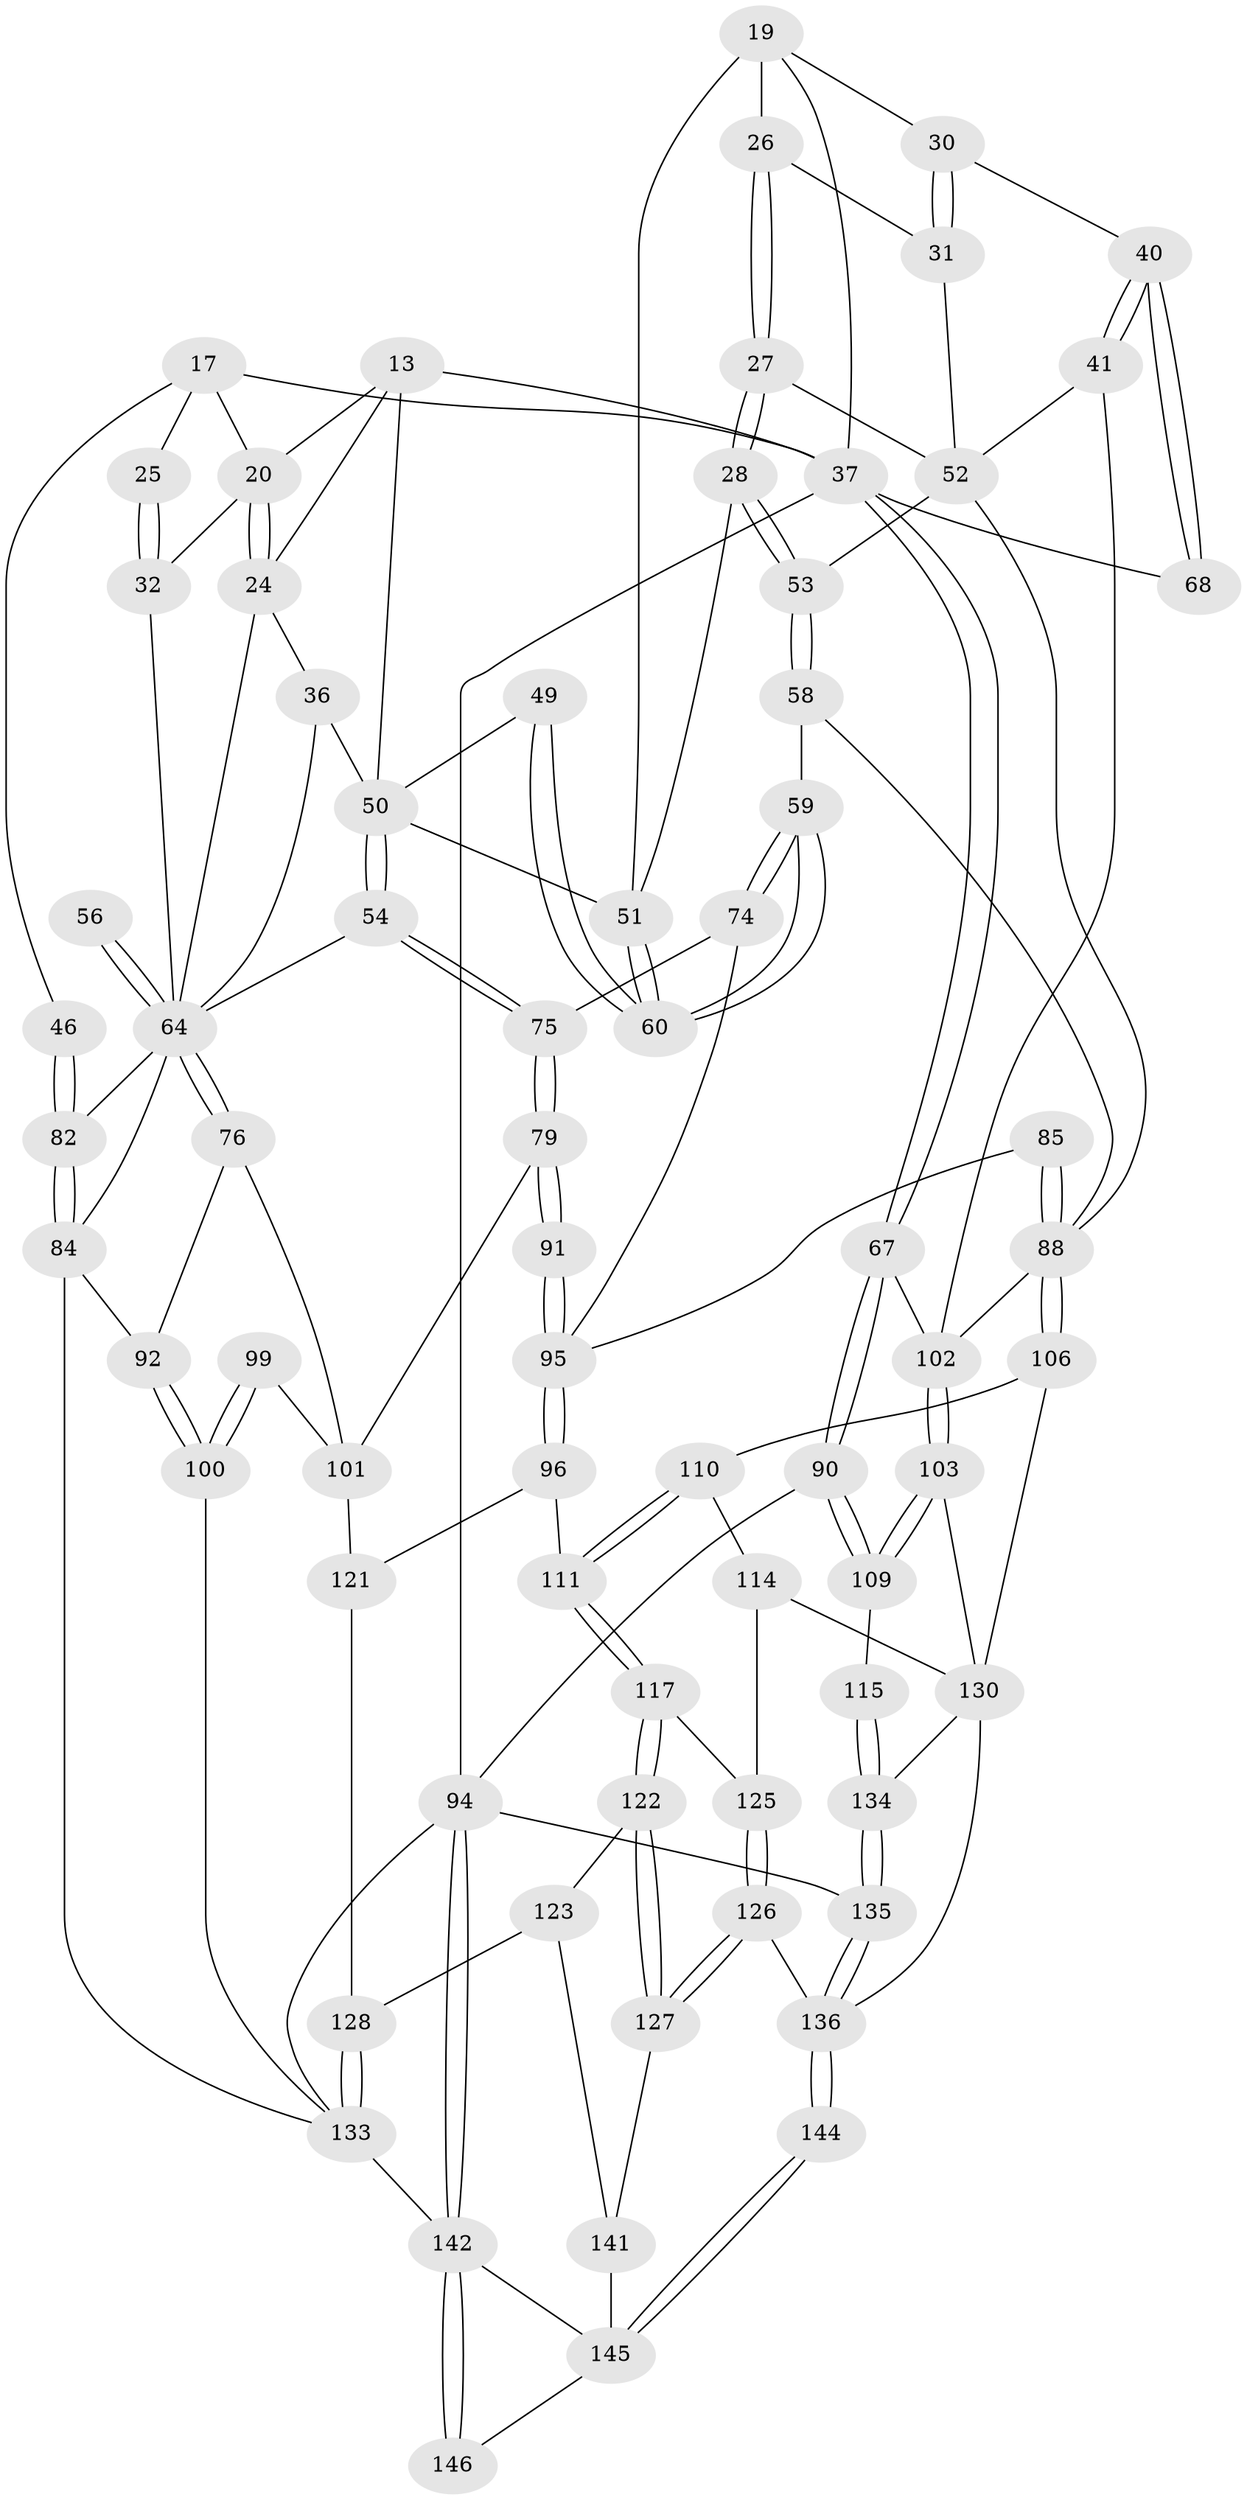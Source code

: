 // original degree distribution, {3: 0.02054794520547945, 6: 0.2191780821917808, 5: 0.541095890410959, 4: 0.2191780821917808}
// Generated by graph-tools (version 1.1) at 2025/00/03/09/25 05:00:28]
// undirected, 73 vertices, 166 edges
graph export_dot {
graph [start="1"]
  node [color=gray90,style=filled];
  13 [pos="+0.16110307673352864+0",super="+12"];
  17 [pos="+0+0.09934786298729885",super="+16"];
  19 [pos="+0.7755557748935309+0.04105503336860393",super="+2+7"];
  20 [pos="+0.14089940836121131+0.16924223160725105",super="+14+15"];
  24 [pos="+0.19013310898885505+0.1802094718687166",super="+23"];
  25 [pos="+0.023582479470383895+0.17341417919147945"];
  26 [pos="+0.6540938684371487+0.1504593487749733",super="+18"];
  27 [pos="+0.6163851414826351+0.2317124180729194"];
  28 [pos="+0.6085270990945594+0.2431397043563089"];
  30 [pos="+0.773846112769152+0.17810732695745032"];
  31 [pos="+0.7641714290857852+0.18571960258328496"];
  32 [pos="+0.09814337233727818+0.23650488572290954",super="+21+22"];
  36 [pos="+0.2621137994150927+0.2565375184206945"];
  37 [pos="+1+0",super="+3+6"];
  40 [pos="+0.8096056025414133+0.336846781803406",super="+39"];
  41 [pos="+0.8049590193842672+0.3389916290396259"];
  46 [pos="+0+0.2627173442348887"];
  49 [pos="+0.3714639269517351+0.3321270391572655"];
  50 [pos="+0.3355708609736728+0.3560266739948298",super="+48"];
  51 [pos="+0.534588306176964+0.32051563579862596",super="+29"];
  52 [pos="+0.7329142172142109+0.34995276944429543",super="+43"];
  53 [pos="+0.7019035753495628+0.35164015627313483"];
  54 [pos="+0.3309426917703272+0.37076578826223705"];
  56 [pos="+0.20200027896910988+0.43205022596880704"];
  58 [pos="+0.6340690322880623+0.4443868019472231"];
  59 [pos="+0.5470393030784364+0.4236087895793674"];
  60 [pos="+0.544602027804999+0.41662648604564023"];
  64 [pos="+0.18333503256366532+0.46764922850252966",super="+61+57+55"];
  67 [pos="+1+0.49487030960591183",super="+66"];
  68 [pos="+0.8984543743028465+0.3096916254884454",super="+38"];
  74 [pos="+0.48325752256151666+0.4777612291887617"];
  75 [pos="+0.35225877283473955+0.41095201520672464"];
  76 [pos="+0.1722810809897496+0.5046913585134012"];
  79 [pos="+0.3436900367525832+0.5081507288037346"];
  82 [pos="+0+0.43302219608587994",super="+63+45"];
  84 [pos="+0+0.5193860254213554",super="+83+78+62"];
  85 [pos="+0.6358536977414435+0.5927660290705622"];
  88 [pos="+0.6405931915130756+0.5990536418707779",super="+71+72+73"];
  90 [pos="+1+0.7919243825182343"];
  91 [pos="+0.4404231513624588+0.5852484179806133"];
  92 [pos="+0.08446145953782284+0.5979600706464934",super="+77"];
  94 [pos="+0+1",super="+89"];
  95 [pos="+0.42944136702763364+0.6486101262610425",super="+86+87"];
  96 [pos="+0.4167603586590277+0.6787230651766891"];
  99 [pos="+0.22043245561921604+0.6652803675268458"];
  100 [pos="+0.048889586715906534+0.73898385123536"];
  101 [pos="+0.2983934056793137+0.6865375115969913",super="+98+81"];
  102 [pos="+0.8605853420369629+0.5466762497394138",super="+70"];
  103 [pos="+0.8630555688893048+0.5803220278368424"];
  106 [pos="+0.6409257360731159+0.6019331126376519"];
  109 [pos="+1+0.7808449970779017"];
  110 [pos="+0.5900312082373863+0.657118892181699"];
  111 [pos="+0.42212735081787095+0.6807970233732465"];
  114 [pos="+0.5688353535867535+0.709343319457238",super="+113"];
  115 [pos="+0.9932599042934306+0.800481182765421"];
  117 [pos="+0.5264442408915511+0.7446283083869772"];
  121 [pos="+0.35407314972393444+0.7946765567991945",super="+119+97"];
  122 [pos="+0.49771709587141166+0.7914232709723242"];
  123 [pos="+0.39025426081102893+0.8537995148533737"];
  125 [pos="+0.5857066047070496+0.8130884525030092",super="+118"];
  126 [pos="+0.5496234168621258+0.8985581549623097"];
  127 [pos="+0.5490268104931894+0.89851283235919"];
  128 [pos="+0.2862461325678389+0.8550383462391917",super="+120+124"];
  130 [pos="+0.7593989202858533+0.8135651327189867",super="+112+105"];
  133 [pos="+0.26170674287952833+0.8837156025326882",super="+108+107"];
  134 [pos="+0.8661100347137509+0.9828826906574574",super="+129+116"];
  135 [pos="+0.8586122657764698+1"];
  136 [pos="+0.7540441210860198+1",super="+131+132"];
  141 [pos="+0.5244120852592697+0.8990761374035493",super="+137"];
  142 [pos="+0.10091470248065941+1",super="+140+139"];
  144 [pos="+0.6424135678465893+1"];
  145 [pos="+0.39570806545384946+1",super="+143+138"];
  146 [pos="+0.34249650394423176+1"];
  13 -- 37 [weight=2];
  13 -- 50;
  13 -- 20;
  13 -- 24;
  17 -- 46;
  17 -- 37;
  17 -- 20;
  17 -- 25;
  19 -- 30;
  19 -- 26 [weight=2];
  19 -- 37;
  19 -- 51;
  20 -- 24;
  20 -- 24;
  20 -- 32 [weight=2];
  24 -- 64;
  24 -- 36;
  25 -- 32 [weight=2];
  25 -- 32;
  26 -- 27;
  26 -- 27;
  26 -- 31;
  27 -- 28;
  27 -- 28;
  27 -- 52;
  28 -- 53;
  28 -- 53;
  28 -- 51;
  30 -- 31;
  30 -- 31;
  30 -- 40;
  31 -- 52;
  32 -- 64;
  36 -- 50;
  36 -- 64;
  37 -- 67;
  37 -- 67;
  37 -- 94 [weight=2];
  37 -- 68;
  40 -- 41;
  40 -- 41;
  40 -- 68 [weight=2];
  40 -- 68;
  41 -- 52;
  41 -- 102;
  46 -- 82 [weight=2];
  46 -- 82;
  49 -- 50 [weight=2];
  49 -- 60;
  49 -- 60;
  50 -- 54;
  50 -- 54;
  50 -- 51 [weight=2];
  51 -- 60;
  51 -- 60;
  52 -- 53;
  52 -- 88;
  53 -- 58;
  53 -- 58;
  54 -- 75;
  54 -- 75;
  54 -- 64;
  56 -- 64 [weight=3];
  56 -- 64;
  58 -- 59;
  58 -- 88;
  59 -- 60;
  59 -- 60;
  59 -- 74;
  59 -- 74;
  64 -- 76;
  64 -- 76;
  64 -- 84;
  64 -- 82;
  67 -- 90;
  67 -- 90;
  67 -- 102 [weight=2];
  74 -- 75;
  74 -- 95;
  75 -- 79;
  75 -- 79;
  76 -- 92;
  76 -- 101;
  79 -- 91;
  79 -- 91;
  79 -- 101;
  82 -- 84 [weight=2];
  82 -- 84;
  84 -- 92 [weight=2];
  84 -- 133;
  85 -- 88 [weight=2];
  85 -- 88;
  85 -- 95;
  88 -- 106;
  88 -- 106;
  88 -- 102;
  90 -- 109;
  90 -- 109;
  90 -- 94;
  91 -- 95 [weight=2];
  91 -- 95;
  92 -- 100;
  92 -- 100;
  94 -- 142;
  94 -- 142;
  94 -- 135;
  94 -- 133;
  95 -- 96;
  95 -- 96;
  96 -- 111;
  96 -- 121;
  99 -- 100;
  99 -- 100;
  99 -- 101 [weight=2];
  100 -- 133;
  101 -- 121 [weight=2];
  102 -- 103;
  102 -- 103;
  103 -- 109;
  103 -- 109;
  103 -- 130;
  106 -- 110;
  106 -- 130;
  109 -- 115;
  110 -- 111;
  110 -- 111;
  110 -- 114;
  111 -- 117;
  111 -- 117;
  114 -- 125 [weight=2];
  114 -- 130;
  115 -- 134 [weight=2];
  115 -- 134;
  117 -- 122;
  117 -- 122;
  117 -- 125;
  121 -- 128 [weight=2];
  122 -- 123;
  122 -- 127;
  122 -- 127;
  123 -- 128;
  123 -- 141;
  125 -- 126;
  125 -- 126;
  126 -- 127;
  126 -- 127;
  126 -- 136;
  127 -- 141;
  128 -- 133 [weight=2];
  128 -- 133;
  130 -- 134 [weight=2];
  130 -- 136;
  133 -- 142;
  134 -- 135;
  134 -- 135;
  135 -- 136;
  135 -- 136;
  136 -- 144 [weight=2];
  136 -- 144;
  141 -- 145 [weight=2];
  142 -- 146 [weight=2];
  142 -- 146;
  142 -- 145;
  144 -- 145;
  144 -- 145;
  145 -- 146;
}

